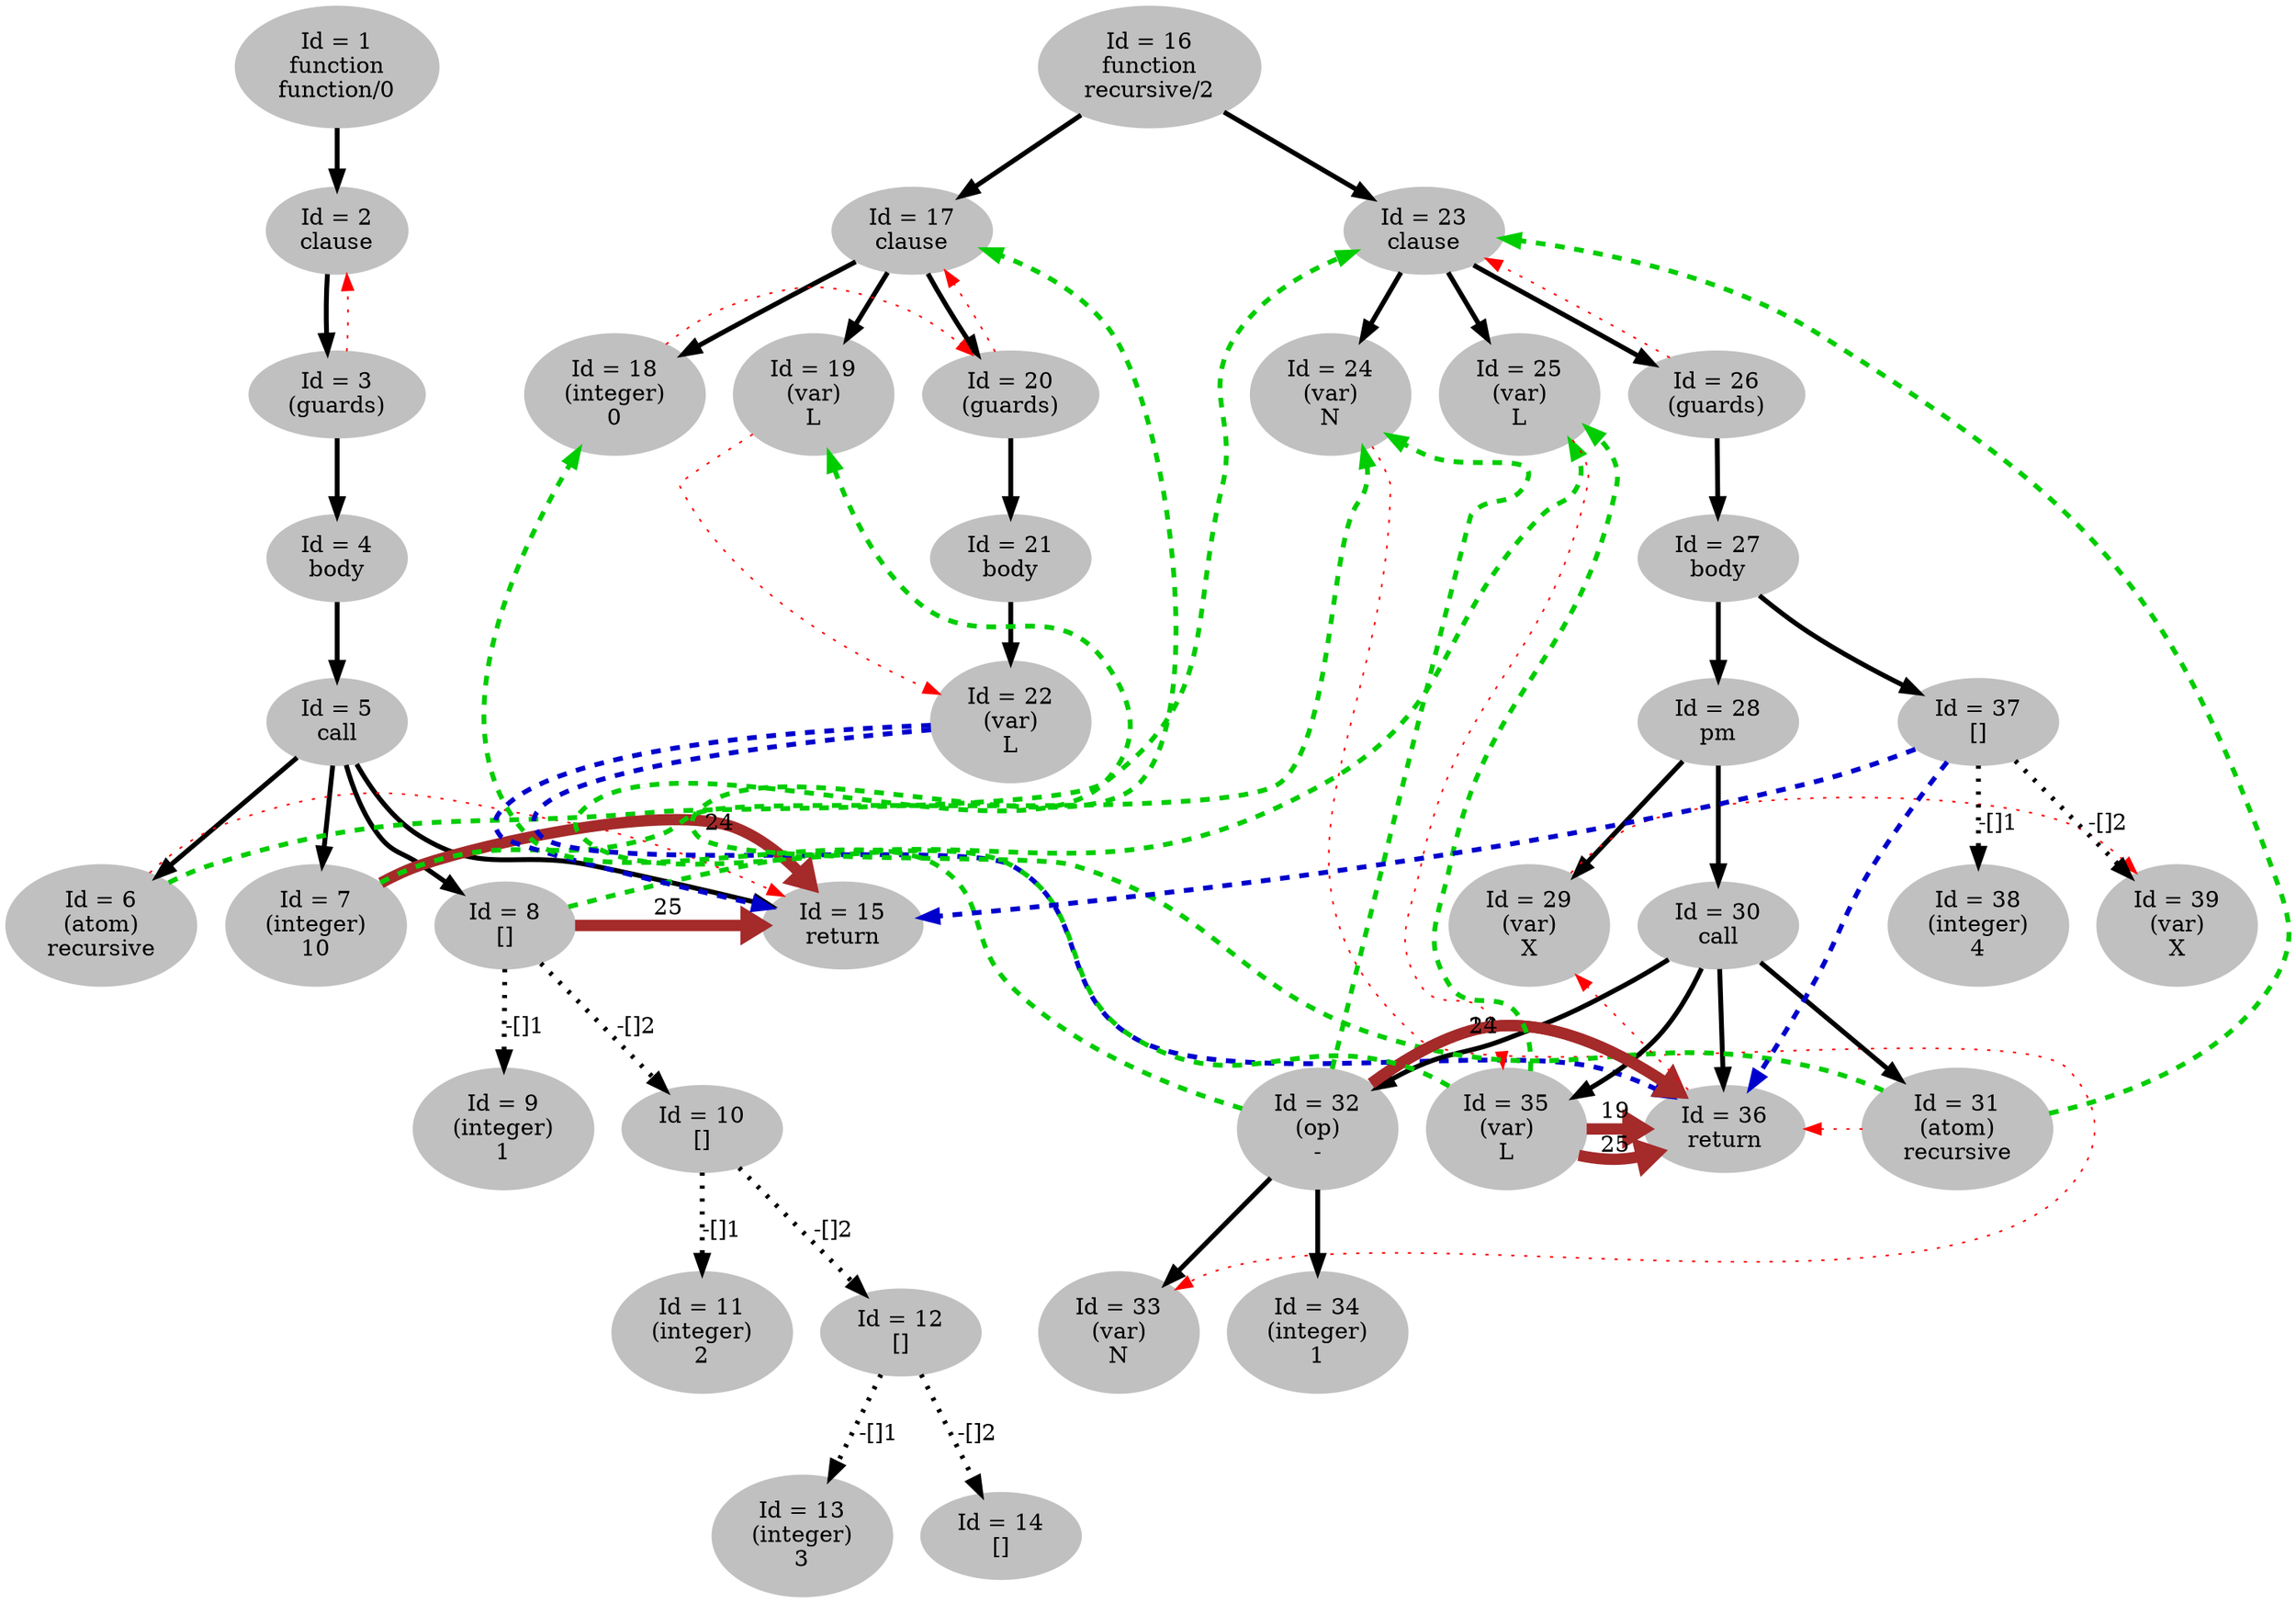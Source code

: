 digraph PDG {
	1 [shape=ellipse, penwidth=1, style=filled color="gray" label="Id = 1
function
function/0" fontcolor="black" fillcolor="gray"];
	2 [shape=ellipse, penwidth=1, style=filled color="gray" label="Id = 2
clause" fontcolor="black" fillcolor="gray"];
	3 [shape=ellipse, penwidth=1, style=filled color="gray" label="Id = 3
(guards)
" fontcolor="black" fillcolor="gray"];
	4 [shape=ellipse, penwidth=1, style=filled color="gray" label="Id = 4
body" fontcolor="black" fillcolor="gray"];
	5 [shape=ellipse, penwidth=1, style=filled color="gray" label="Id = 5
call" fontcolor="black" fillcolor="gray"];
	6 [shape=ellipse, penwidth=1, style=filled color="gray" label="Id = 6
(atom)
recursive" fontcolor="black" fillcolor="gray"];
	7 [shape=ellipse, penwidth=1, style=filled color="gray" label="Id = 7
(integer)
10" fontcolor="black" fillcolor="gray"];
	8 [shape=ellipse, penwidth=1, style=filled color="gray" label="Id = 8
[]" fontcolor="black" fillcolor="gray"];
	9 [shape=ellipse, penwidth=1, style=filled color="gray" label="Id = 9
(integer)
1" fontcolor="black" fillcolor="gray"];
	10 [shape=ellipse, penwidth=1, style=filled color="gray" label="Id = 10
[]" fontcolor="black" fillcolor="gray"];
	11 [shape=ellipse, penwidth=1, style=filled color="gray" label="Id = 11
(integer)
2" fontcolor="black" fillcolor="gray"];
	12 [shape=ellipse, penwidth=1, style=filled color="gray" label="Id = 12
[]" fontcolor="black" fillcolor="gray"];
	13 [shape=ellipse, penwidth=1, style=filled color="gray" label="Id = 13
(integer)
3" fontcolor="black" fillcolor="gray"];
	14 [shape=ellipse, penwidth=1, style=filled color="gray" label="Id = 14
[]" fontcolor="black" fillcolor="gray"];
	15 [shape=ellipse, penwidth=1, style=filled color="gray" label="Id = 15
return" fontcolor="black" fillcolor="gray"];
	16 [shape=ellipse, penwidth=1, style=filled color="gray" label="Id = 16
function
recursive/2" fontcolor="black" fillcolor="gray"];
	17 [shape=ellipse, penwidth=1, style=filled color="gray" label="Id = 17
clause" fontcolor="black" fillcolor="gray"];
	18 [shape=ellipse, penwidth=1, style=filled color="gray" label="Id = 18
(integer)
0" fontcolor="black" fillcolor="gray"];
	19 [shape=ellipse, penwidth=1, style=filled color="gray" label="Id = 19
(var)
L" fontcolor="black" fillcolor="gray"];
	20 [shape=ellipse, penwidth=1, style=filled color="gray" label="Id = 20
(guards)
" fontcolor="black" fillcolor="gray"];
	21 [shape=ellipse, penwidth=1, style=filled color="gray" label="Id = 21
body" fontcolor="black" fillcolor="gray"];
	22 [shape=ellipse, penwidth=1, style=filled color="gray" label="Id = 22
(var)
L" fontcolor="black" fillcolor="gray"];
	23 [shape=ellipse, penwidth=1, style=filled color="gray" label="Id = 23
clause" fontcolor="black" fillcolor="gray"];
	24 [shape=ellipse, penwidth=1, style=filled color="gray" label="Id = 24
(var)
N" fontcolor="black" fillcolor="gray"];
	25 [shape=ellipse, penwidth=1, style=filled color="gray" label="Id = 25
(var)
L" fontcolor="black" fillcolor="gray"];
	26 [shape=ellipse, penwidth=1, style=filled color="gray" label="Id = 26
(guards)
" fontcolor="black" fillcolor="gray"];
	27 [shape=ellipse, penwidth=1, style=filled color="gray" label="Id = 27
body" fontcolor="black" fillcolor="gray"];
	28 [shape=ellipse, penwidth=1, style=filled color="gray" label="Id = 28
pm" fontcolor="black" fillcolor="gray"];
	29 [shape=ellipse, penwidth=1, style=filled color="gray" label="Id = 29
(var)
X" fontcolor="black" fillcolor="gray"];
	30 [shape=ellipse, penwidth=1, style=filled color="gray" label="Id = 30
call" fontcolor="black" fillcolor="gray"];
	31 [shape=ellipse, penwidth=1, style=filled color="gray" label="Id = 31
(atom)
recursive" fontcolor="black" fillcolor="gray"];
	32 [shape=ellipse, penwidth=1, style=filled color="gray" label="Id = 32
(op)
-" fontcolor="black" fillcolor="gray"];
	33 [shape=ellipse, penwidth=1, style=filled color="gray" label="Id = 33
(var)
N" fontcolor="black" fillcolor="gray"];
	34 [shape=ellipse, penwidth=1, style=filled color="gray" label="Id = 34
(integer)
1" fontcolor="black" fillcolor="gray"];
	35 [shape=ellipse, penwidth=1, style=filled color="gray" label="Id = 35
(var)
L" fontcolor="black" fillcolor="gray"];
	36 [shape=ellipse, penwidth=1, style=filled color="gray" label="Id = 36
return" fontcolor="black" fillcolor="gray"];
	37 [shape=ellipse, penwidth=1, style=filled color="gray" label="Id = 37
[]" fontcolor="black" fillcolor="gray"];
	38 [shape=ellipse, penwidth=1, style=filled color="gray" label="Id = 38
(integer)
4" fontcolor="black" fillcolor="gray"];
	39 [shape=ellipse, penwidth=1, style=filled color="gray" label="Id = 39
(var)
X" fontcolor="black" fillcolor="gray"];
	1 -> 2 [color=black, penwidth=3];
	2 -> 3 [color=black, penwidth=3];
	3 -> 4 [color=black, penwidth=3];
	4 -> 5 [color=black, penwidth=3];
	5 -> 6 [color=black, penwidth=3];
	5 -> 7 [color=black, penwidth=3];
	5 -> 8 [color=black, penwidth=3];
	8 -> 9 [label="-[]1", color=black, penwidth=3, style="dotted"];
	8 -> 10 [label="-[]2", color=black, penwidth=3, style="dotted"];
	10 -> 11 [label="-[]1", color=black, penwidth=3, style="dotted"];
	10 -> 12 [label="-[]2", color=black, penwidth=3, style="dotted"];
	12 -> 13 [label="-[]1", color=black, penwidth=3, style="dotted"];
	12 -> 14 [label="-[]2", color=black, penwidth=3, style="dotted"];
	5 -> 15 [color=black, penwidth=3];
	16 -> 17 [color=black, penwidth=3];
	17 -> 18 [color=black, penwidth=3];
	17 -> 19 [color=black, penwidth=3];
	17 -> 20 [color=black, penwidth=3];
	20 -> 21 [color=black, penwidth=3];
	21 -> 22 [color=black, penwidth=3];
	16 -> 23 [color=black, penwidth=3];
	23 -> 24 [color=black, penwidth=3];
	23 -> 25 [color=black, penwidth=3];
	23 -> 26 [color=black, penwidth=3];
	26 -> 27 [color=black, penwidth=3];
	27 -> 28 [color=black, penwidth=3];
	28 -> 29 [color=black, penwidth=3];
	28 -> 30 [color=black, penwidth=3];
	30 -> 31 [color=black, penwidth=3];
	30 -> 32 [color=black, penwidth=3];
	32 -> 33 [color=black, penwidth=3];
	32 -> 34 [color=black, penwidth=3];
	30 -> 35 [color=black, penwidth=3];
	30 -> 36 [color=black, penwidth=3];
	27 -> 37 [color=black, penwidth=3];
	37 -> 38 [label="-[]1", color=black, penwidth=3, style="dotted"];
	37 -> 39 [label="-[]2", color=black, penwidth=3, style="dotted"];
	6 -> 15 [color=red, constraint=false, style="dotted"];
	3 -> 2 [color=red, constraint=false, style="dotted"];
	19 -> 22 [color=red, constraint=false, style="dotted"];
	18 -> 20 [color=red, constraint=false, style="dotted"];
	20 -> 17 [color=red, constraint=false, style="dotted"];
	24 -> 33 [color=red, constraint=false, style="dotted"];
	25 -> 35 [color=red, constraint=false, style="dotted"];
	29 -> 39 [color=red, constraint=false, style="dotted"];
	36 -> 29 [color=red, constraint=false, style="dotted"];
	31 -> 36 [color=red, constraint=false, style="dotted"];
	26 -> 23 [color=red, constraint=false, style="dotted"];
	6 -> 23 [color=green3, penwidth=3, constraint=false, style="dashed"];
	7 -> 24 [color=green3, penwidth=3, constraint=false, style="dashed"];
	8 -> 25 [color=green3, penwidth=3, constraint=false, style="dashed"];
	22 -> 15 [color=blue3, penwidth=3, constraint=false, style="dashed"];
	37 -> 15 [color=blue3, penwidth=3, constraint=false, style="dashed"];
	31 -> 17 [color=green3, penwidth=3, constraint=false, style="dashed"];
	32 -> 18 [color=green3, penwidth=3, constraint=false, style="dashed"];
	35 -> 19 [color=green3, penwidth=3, constraint=false, style="dashed"];
	31 -> 23 [color=green3, penwidth=3, constraint=false, style="dashed"];
	32 -> 24 [color=green3, penwidth=3, constraint=false, style="dashed"];
	35 -> 25 [color=green3, penwidth=3, constraint=false, style="dashed"];
	22 -> 36 [color=blue3, penwidth=3, constraint=false, style="dashed"];
	37 -> 36 [color=blue3, penwidth=3, constraint=false, style="dashed"];
	35 -> 36 [label="19", color=brown, penwidth=7, constraint=false];
	32 -> 36 [label="18", color=brown, penwidth=7, constraint=false];
	8 -> 15 [label="25", color=brown, penwidth=7, constraint=false];
	35 -> 36 [label="25", color=brown, penwidth=7, constraint=false];
	7 -> 15 [label="24", color=brown, penwidth=7, constraint=false];
	32 -> 36 [label="24", color=brown, penwidth=7, constraint=false];
}